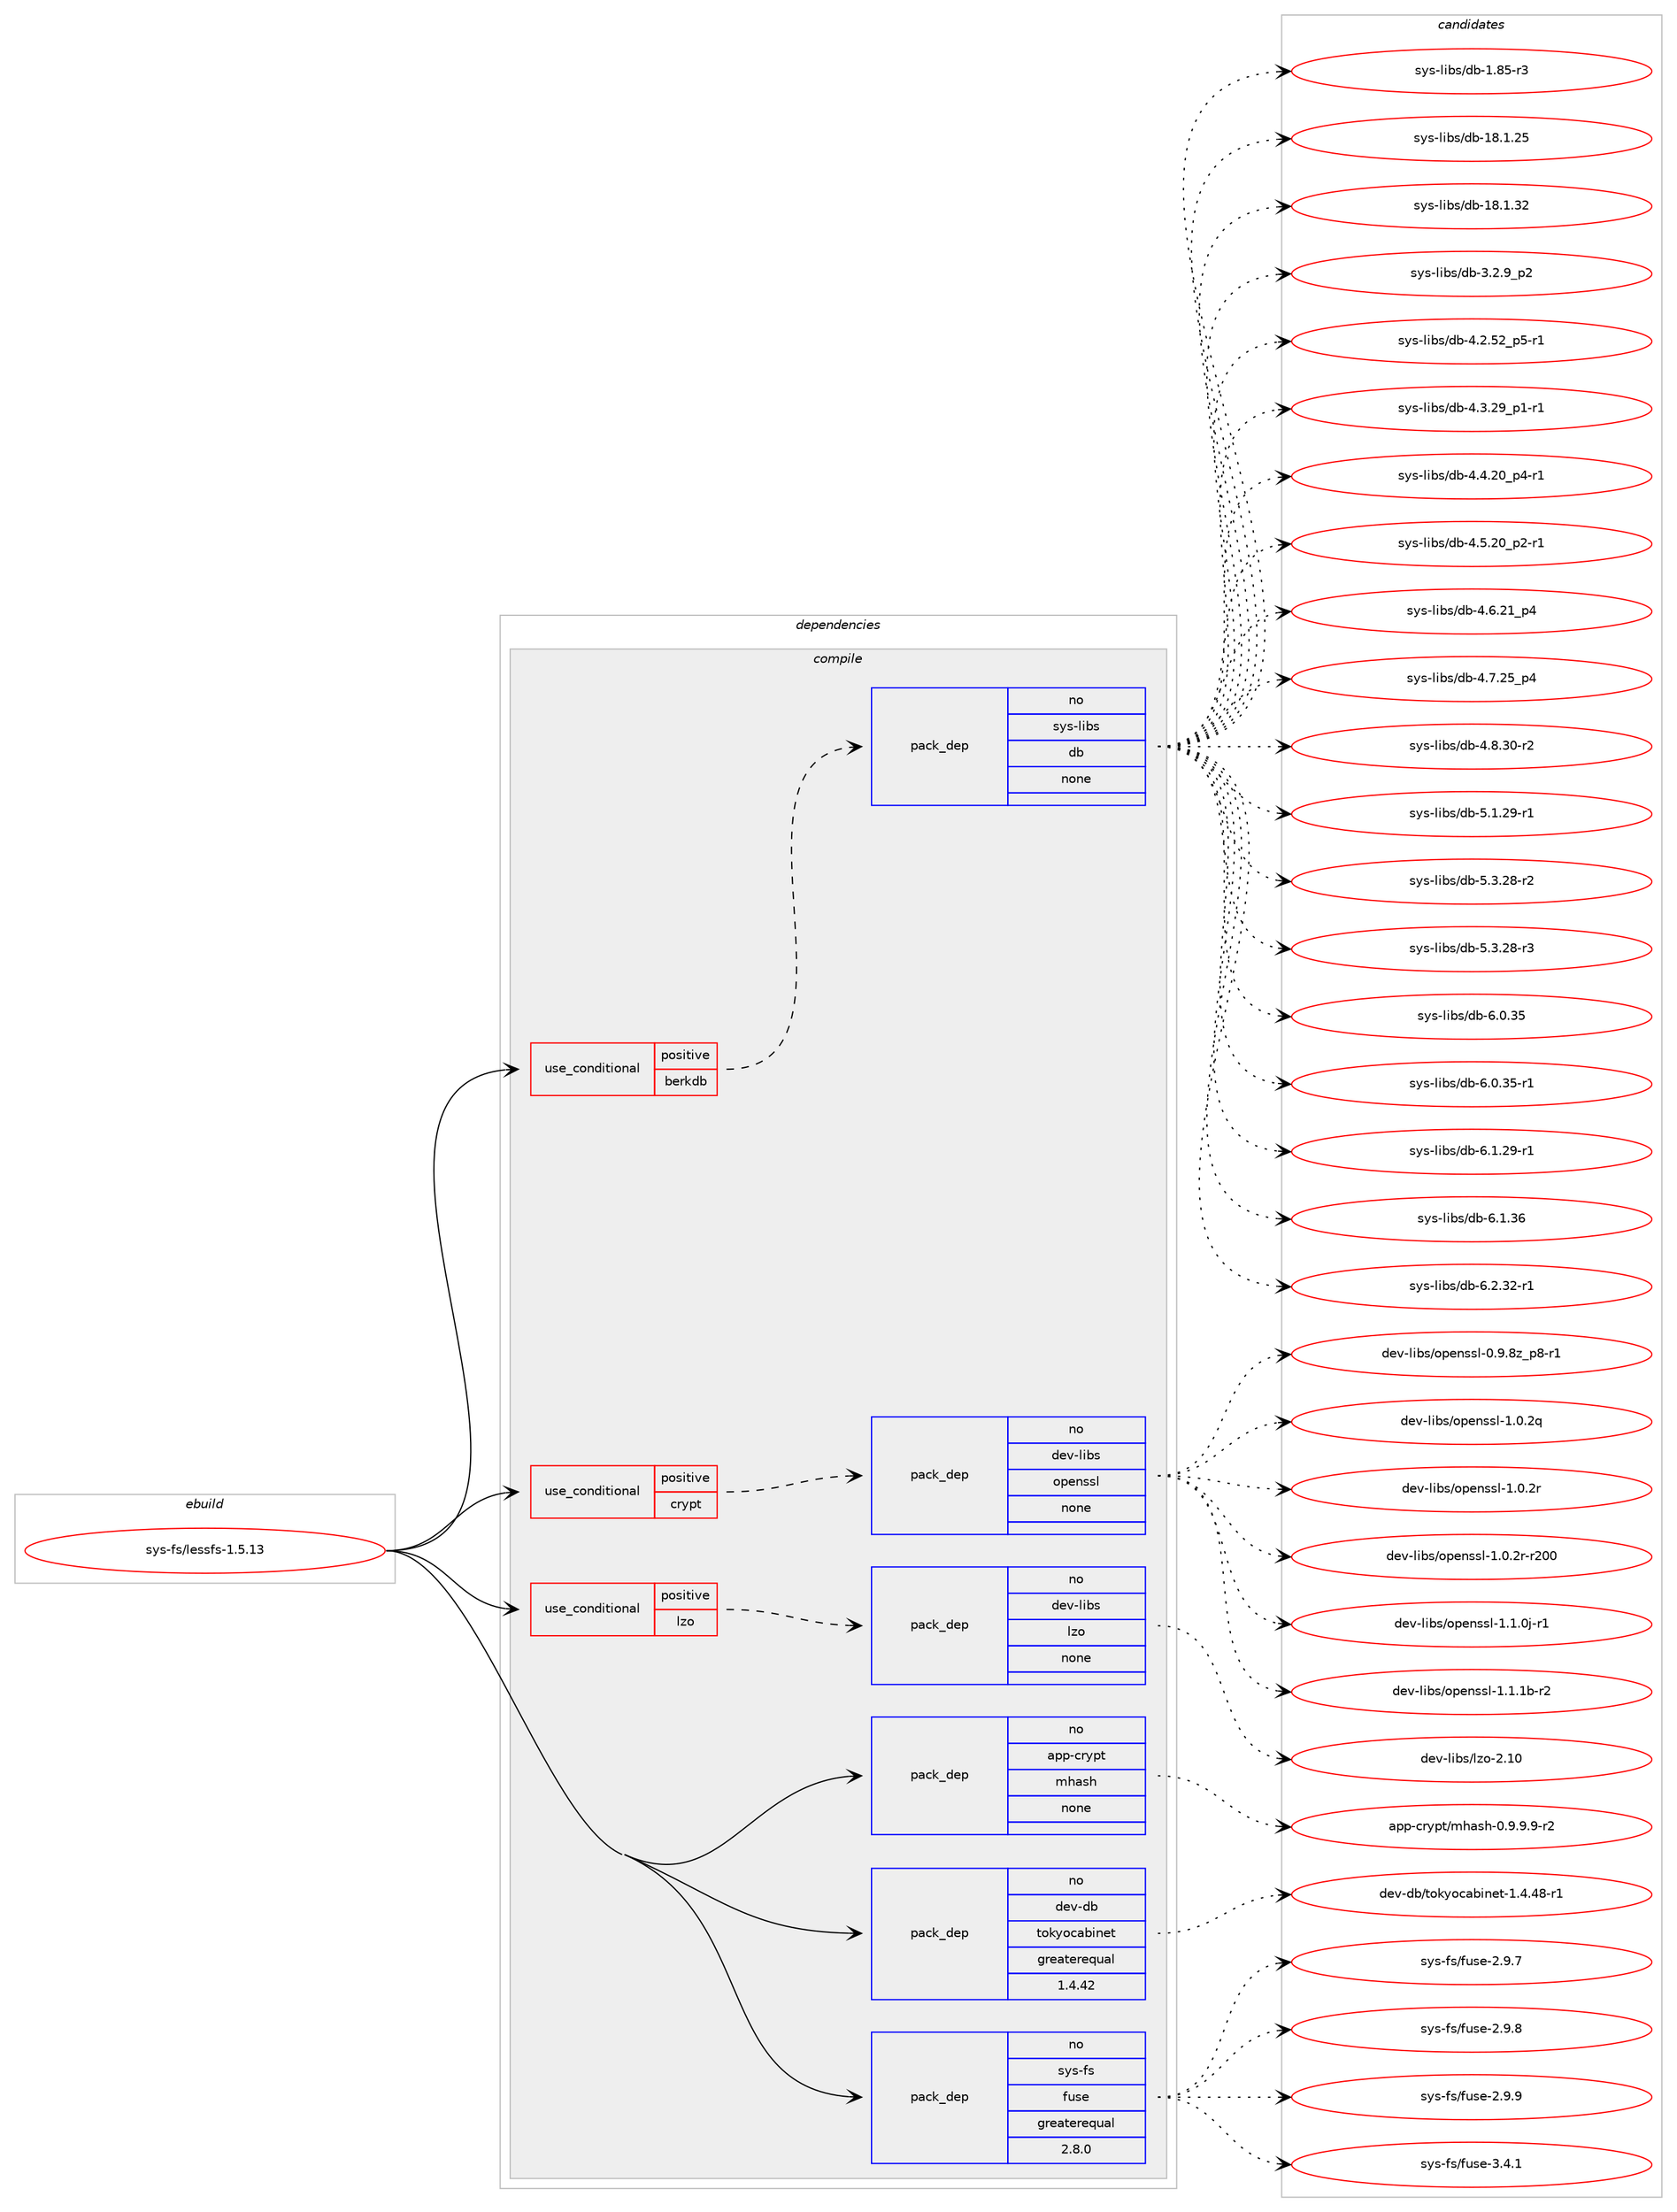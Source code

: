 digraph prolog {

# *************
# Graph options
# *************

newrank=true;
concentrate=true;
compound=true;
graph [rankdir=LR,fontname=Helvetica,fontsize=10,ranksep=1.5];#, ranksep=2.5, nodesep=0.2];
edge  [arrowhead=vee];
node  [fontname=Helvetica,fontsize=10];

# **********
# The ebuild
# **********

subgraph cluster_leftcol {
color=gray;
rank=same;
label=<<i>ebuild</i>>;
id [label="sys-fs/lessfs-1.5.13", color=red, width=4, href="../sys-fs/lessfs-1.5.13.svg"];
}

# ****************
# The dependencies
# ****************

subgraph cluster_midcol {
color=gray;
label=<<i>dependencies</i>>;
subgraph cluster_compile {
fillcolor="#eeeeee";
style=filled;
label=<<i>compile</i>>;
subgraph cond460678 {
dependency1732349 [label=<<TABLE BORDER="0" CELLBORDER="1" CELLSPACING="0" CELLPADDING="4"><TR><TD ROWSPAN="3" CELLPADDING="10">use_conditional</TD></TR><TR><TD>positive</TD></TR><TR><TD>berkdb</TD></TR></TABLE>>, shape=none, color=red];
subgraph pack1243220 {
dependency1732350 [label=<<TABLE BORDER="0" CELLBORDER="1" CELLSPACING="0" CELLPADDING="4" WIDTH="220"><TR><TD ROWSPAN="6" CELLPADDING="30">pack_dep</TD></TR><TR><TD WIDTH="110">no</TD></TR><TR><TD>sys-libs</TD></TR><TR><TD>db</TD></TR><TR><TD>none</TD></TR><TR><TD></TD></TR></TABLE>>, shape=none, color=blue];
}
dependency1732349:e -> dependency1732350:w [weight=20,style="dashed",arrowhead="vee"];
}
id:e -> dependency1732349:w [weight=20,style="solid",arrowhead="vee"];
subgraph cond460679 {
dependency1732351 [label=<<TABLE BORDER="0" CELLBORDER="1" CELLSPACING="0" CELLPADDING="4"><TR><TD ROWSPAN="3" CELLPADDING="10">use_conditional</TD></TR><TR><TD>positive</TD></TR><TR><TD>crypt</TD></TR></TABLE>>, shape=none, color=red];
subgraph pack1243221 {
dependency1732352 [label=<<TABLE BORDER="0" CELLBORDER="1" CELLSPACING="0" CELLPADDING="4" WIDTH="220"><TR><TD ROWSPAN="6" CELLPADDING="30">pack_dep</TD></TR><TR><TD WIDTH="110">no</TD></TR><TR><TD>dev-libs</TD></TR><TR><TD>openssl</TD></TR><TR><TD>none</TD></TR><TR><TD></TD></TR></TABLE>>, shape=none, color=blue];
}
dependency1732351:e -> dependency1732352:w [weight=20,style="dashed",arrowhead="vee"];
}
id:e -> dependency1732351:w [weight=20,style="solid",arrowhead="vee"];
subgraph cond460680 {
dependency1732353 [label=<<TABLE BORDER="0" CELLBORDER="1" CELLSPACING="0" CELLPADDING="4"><TR><TD ROWSPAN="3" CELLPADDING="10">use_conditional</TD></TR><TR><TD>positive</TD></TR><TR><TD>lzo</TD></TR></TABLE>>, shape=none, color=red];
subgraph pack1243222 {
dependency1732354 [label=<<TABLE BORDER="0" CELLBORDER="1" CELLSPACING="0" CELLPADDING="4" WIDTH="220"><TR><TD ROWSPAN="6" CELLPADDING="30">pack_dep</TD></TR><TR><TD WIDTH="110">no</TD></TR><TR><TD>dev-libs</TD></TR><TR><TD>lzo</TD></TR><TR><TD>none</TD></TR><TR><TD></TD></TR></TABLE>>, shape=none, color=blue];
}
dependency1732353:e -> dependency1732354:w [weight=20,style="dashed",arrowhead="vee"];
}
id:e -> dependency1732353:w [weight=20,style="solid",arrowhead="vee"];
subgraph pack1243223 {
dependency1732355 [label=<<TABLE BORDER="0" CELLBORDER="1" CELLSPACING="0" CELLPADDING="4" WIDTH="220"><TR><TD ROWSPAN="6" CELLPADDING="30">pack_dep</TD></TR><TR><TD WIDTH="110">no</TD></TR><TR><TD>app-crypt</TD></TR><TR><TD>mhash</TD></TR><TR><TD>none</TD></TR><TR><TD></TD></TR></TABLE>>, shape=none, color=blue];
}
id:e -> dependency1732355:w [weight=20,style="solid",arrowhead="vee"];
subgraph pack1243224 {
dependency1732356 [label=<<TABLE BORDER="0" CELLBORDER="1" CELLSPACING="0" CELLPADDING="4" WIDTH="220"><TR><TD ROWSPAN="6" CELLPADDING="30">pack_dep</TD></TR><TR><TD WIDTH="110">no</TD></TR><TR><TD>dev-db</TD></TR><TR><TD>tokyocabinet</TD></TR><TR><TD>greaterequal</TD></TR><TR><TD>1.4.42</TD></TR></TABLE>>, shape=none, color=blue];
}
id:e -> dependency1732356:w [weight=20,style="solid",arrowhead="vee"];
subgraph pack1243225 {
dependency1732357 [label=<<TABLE BORDER="0" CELLBORDER="1" CELLSPACING="0" CELLPADDING="4" WIDTH="220"><TR><TD ROWSPAN="6" CELLPADDING="30">pack_dep</TD></TR><TR><TD WIDTH="110">no</TD></TR><TR><TD>sys-fs</TD></TR><TR><TD>fuse</TD></TR><TR><TD>greaterequal</TD></TR><TR><TD>2.8.0</TD></TR></TABLE>>, shape=none, color=blue];
}
id:e -> dependency1732357:w [weight=20,style="solid",arrowhead="vee"];
}
subgraph cluster_compileandrun {
fillcolor="#eeeeee";
style=filled;
label=<<i>compile and run</i>>;
}
subgraph cluster_run {
fillcolor="#eeeeee";
style=filled;
label=<<i>run</i>>;
}
}

# **************
# The candidates
# **************

subgraph cluster_choices {
rank=same;
color=gray;
label=<<i>candidates</i>>;

subgraph choice1243220 {
color=black;
nodesep=1;
choice1151211154510810598115471009845494656534511451 [label="sys-libs/db-1.85-r3", color=red, width=4,href="../sys-libs/db-1.85-r3.svg"];
choice115121115451081059811547100984549564649465053 [label="sys-libs/db-18.1.25", color=red, width=4,href="../sys-libs/db-18.1.25.svg"];
choice115121115451081059811547100984549564649465150 [label="sys-libs/db-18.1.32", color=red, width=4,href="../sys-libs/db-18.1.32.svg"];
choice115121115451081059811547100984551465046579511250 [label="sys-libs/db-3.2.9_p2", color=red, width=4,href="../sys-libs/db-3.2.9_p2.svg"];
choice115121115451081059811547100984552465046535095112534511449 [label="sys-libs/db-4.2.52_p5-r1", color=red, width=4,href="../sys-libs/db-4.2.52_p5-r1.svg"];
choice115121115451081059811547100984552465146505795112494511449 [label="sys-libs/db-4.3.29_p1-r1", color=red, width=4,href="../sys-libs/db-4.3.29_p1-r1.svg"];
choice115121115451081059811547100984552465246504895112524511449 [label="sys-libs/db-4.4.20_p4-r1", color=red, width=4,href="../sys-libs/db-4.4.20_p4-r1.svg"];
choice115121115451081059811547100984552465346504895112504511449 [label="sys-libs/db-4.5.20_p2-r1", color=red, width=4,href="../sys-libs/db-4.5.20_p2-r1.svg"];
choice11512111545108105981154710098455246544650499511252 [label="sys-libs/db-4.6.21_p4", color=red, width=4,href="../sys-libs/db-4.6.21_p4.svg"];
choice11512111545108105981154710098455246554650539511252 [label="sys-libs/db-4.7.25_p4", color=red, width=4,href="../sys-libs/db-4.7.25_p4.svg"];
choice11512111545108105981154710098455246564651484511450 [label="sys-libs/db-4.8.30-r2", color=red, width=4,href="../sys-libs/db-4.8.30-r2.svg"];
choice11512111545108105981154710098455346494650574511449 [label="sys-libs/db-5.1.29-r1", color=red, width=4,href="../sys-libs/db-5.1.29-r1.svg"];
choice11512111545108105981154710098455346514650564511450 [label="sys-libs/db-5.3.28-r2", color=red, width=4,href="../sys-libs/db-5.3.28-r2.svg"];
choice11512111545108105981154710098455346514650564511451 [label="sys-libs/db-5.3.28-r3", color=red, width=4,href="../sys-libs/db-5.3.28-r3.svg"];
choice1151211154510810598115471009845544648465153 [label="sys-libs/db-6.0.35", color=red, width=4,href="../sys-libs/db-6.0.35.svg"];
choice11512111545108105981154710098455446484651534511449 [label="sys-libs/db-6.0.35-r1", color=red, width=4,href="../sys-libs/db-6.0.35-r1.svg"];
choice11512111545108105981154710098455446494650574511449 [label="sys-libs/db-6.1.29-r1", color=red, width=4,href="../sys-libs/db-6.1.29-r1.svg"];
choice1151211154510810598115471009845544649465154 [label="sys-libs/db-6.1.36", color=red, width=4,href="../sys-libs/db-6.1.36.svg"];
choice11512111545108105981154710098455446504651504511449 [label="sys-libs/db-6.2.32-r1", color=red, width=4,href="../sys-libs/db-6.2.32-r1.svg"];
dependency1732350:e -> choice1151211154510810598115471009845494656534511451:w [style=dotted,weight="100"];
dependency1732350:e -> choice115121115451081059811547100984549564649465053:w [style=dotted,weight="100"];
dependency1732350:e -> choice115121115451081059811547100984549564649465150:w [style=dotted,weight="100"];
dependency1732350:e -> choice115121115451081059811547100984551465046579511250:w [style=dotted,weight="100"];
dependency1732350:e -> choice115121115451081059811547100984552465046535095112534511449:w [style=dotted,weight="100"];
dependency1732350:e -> choice115121115451081059811547100984552465146505795112494511449:w [style=dotted,weight="100"];
dependency1732350:e -> choice115121115451081059811547100984552465246504895112524511449:w [style=dotted,weight="100"];
dependency1732350:e -> choice115121115451081059811547100984552465346504895112504511449:w [style=dotted,weight="100"];
dependency1732350:e -> choice11512111545108105981154710098455246544650499511252:w [style=dotted,weight="100"];
dependency1732350:e -> choice11512111545108105981154710098455246554650539511252:w [style=dotted,weight="100"];
dependency1732350:e -> choice11512111545108105981154710098455246564651484511450:w [style=dotted,weight="100"];
dependency1732350:e -> choice11512111545108105981154710098455346494650574511449:w [style=dotted,weight="100"];
dependency1732350:e -> choice11512111545108105981154710098455346514650564511450:w [style=dotted,weight="100"];
dependency1732350:e -> choice11512111545108105981154710098455346514650564511451:w [style=dotted,weight="100"];
dependency1732350:e -> choice1151211154510810598115471009845544648465153:w [style=dotted,weight="100"];
dependency1732350:e -> choice11512111545108105981154710098455446484651534511449:w [style=dotted,weight="100"];
dependency1732350:e -> choice11512111545108105981154710098455446494650574511449:w [style=dotted,weight="100"];
dependency1732350:e -> choice1151211154510810598115471009845544649465154:w [style=dotted,weight="100"];
dependency1732350:e -> choice11512111545108105981154710098455446504651504511449:w [style=dotted,weight="100"];
}
subgraph choice1243221 {
color=black;
nodesep=1;
choice10010111845108105981154711111210111011511510845484657465612295112564511449 [label="dev-libs/openssl-0.9.8z_p8-r1", color=red, width=4,href="../dev-libs/openssl-0.9.8z_p8-r1.svg"];
choice100101118451081059811547111112101110115115108454946484650113 [label="dev-libs/openssl-1.0.2q", color=red, width=4,href="../dev-libs/openssl-1.0.2q.svg"];
choice100101118451081059811547111112101110115115108454946484650114 [label="dev-libs/openssl-1.0.2r", color=red, width=4,href="../dev-libs/openssl-1.0.2r.svg"];
choice10010111845108105981154711111210111011511510845494648465011445114504848 [label="dev-libs/openssl-1.0.2r-r200", color=red, width=4,href="../dev-libs/openssl-1.0.2r-r200.svg"];
choice1001011184510810598115471111121011101151151084549464946481064511449 [label="dev-libs/openssl-1.1.0j-r1", color=red, width=4,href="../dev-libs/openssl-1.1.0j-r1.svg"];
choice100101118451081059811547111112101110115115108454946494649984511450 [label="dev-libs/openssl-1.1.1b-r2", color=red, width=4,href="../dev-libs/openssl-1.1.1b-r2.svg"];
dependency1732352:e -> choice10010111845108105981154711111210111011511510845484657465612295112564511449:w [style=dotted,weight="100"];
dependency1732352:e -> choice100101118451081059811547111112101110115115108454946484650113:w [style=dotted,weight="100"];
dependency1732352:e -> choice100101118451081059811547111112101110115115108454946484650114:w [style=dotted,weight="100"];
dependency1732352:e -> choice10010111845108105981154711111210111011511510845494648465011445114504848:w [style=dotted,weight="100"];
dependency1732352:e -> choice1001011184510810598115471111121011101151151084549464946481064511449:w [style=dotted,weight="100"];
dependency1732352:e -> choice100101118451081059811547111112101110115115108454946494649984511450:w [style=dotted,weight="100"];
}
subgraph choice1243222 {
color=black;
nodesep=1;
choice1001011184510810598115471081221114550464948 [label="dev-libs/lzo-2.10", color=red, width=4,href="../dev-libs/lzo-2.10.svg"];
dependency1732354:e -> choice1001011184510810598115471081221114550464948:w [style=dotted,weight="100"];
}
subgraph choice1243223 {
color=black;
nodesep=1;
choice971121124599114121112116471091049711510445484657465746574511450 [label="app-crypt/mhash-0.9.9.9-r2", color=red, width=4,href="../app-crypt/mhash-0.9.9.9-r2.svg"];
dependency1732355:e -> choice971121124599114121112116471091049711510445484657465746574511450:w [style=dotted,weight="100"];
}
subgraph choice1243224 {
color=black;
nodesep=1;
choice100101118451009847116111107121111999798105110101116454946524652564511449 [label="dev-db/tokyocabinet-1.4.48-r1", color=red, width=4,href="../dev-db/tokyocabinet-1.4.48-r1.svg"];
dependency1732356:e -> choice100101118451009847116111107121111999798105110101116454946524652564511449:w [style=dotted,weight="100"];
}
subgraph choice1243225 {
color=black;
nodesep=1;
choice1151211154510211547102117115101455046574655 [label="sys-fs/fuse-2.9.7", color=red, width=4,href="../sys-fs/fuse-2.9.7.svg"];
choice1151211154510211547102117115101455046574656 [label="sys-fs/fuse-2.9.8", color=red, width=4,href="../sys-fs/fuse-2.9.8.svg"];
choice1151211154510211547102117115101455046574657 [label="sys-fs/fuse-2.9.9", color=red, width=4,href="../sys-fs/fuse-2.9.9.svg"];
choice1151211154510211547102117115101455146524649 [label="sys-fs/fuse-3.4.1", color=red, width=4,href="../sys-fs/fuse-3.4.1.svg"];
dependency1732357:e -> choice1151211154510211547102117115101455046574655:w [style=dotted,weight="100"];
dependency1732357:e -> choice1151211154510211547102117115101455046574656:w [style=dotted,weight="100"];
dependency1732357:e -> choice1151211154510211547102117115101455046574657:w [style=dotted,weight="100"];
dependency1732357:e -> choice1151211154510211547102117115101455146524649:w [style=dotted,weight="100"];
}
}

}
